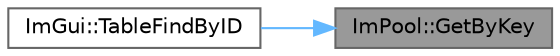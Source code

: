 digraph "ImPool::GetByKey"
{
 // LATEX_PDF_SIZE
  bgcolor="transparent";
  edge [fontname=Helvetica,fontsize=10,labelfontname=Helvetica,labelfontsize=10];
  node [fontname=Helvetica,fontsize=10,shape=box,height=0.2,width=0.4];
  rankdir="RL";
  Node1 [id="Node000001",label="ImPool::GetByKey",height=0.2,width=0.4,color="gray40", fillcolor="grey60", style="filled", fontcolor="black",tooltip=" "];
  Node1 -> Node2 [id="edge1_Node000001_Node000002",dir="back",color="steelblue1",style="solid",tooltip=" "];
  Node2 [id="Node000002",label="ImGui::TableFindByID",height=0.2,width=0.4,color="grey40", fillcolor="white", style="filled",URL="$namespace_im_gui.html#a57adce5340eb73285ccf2c8bc81c92bf",tooltip=" "];
}
